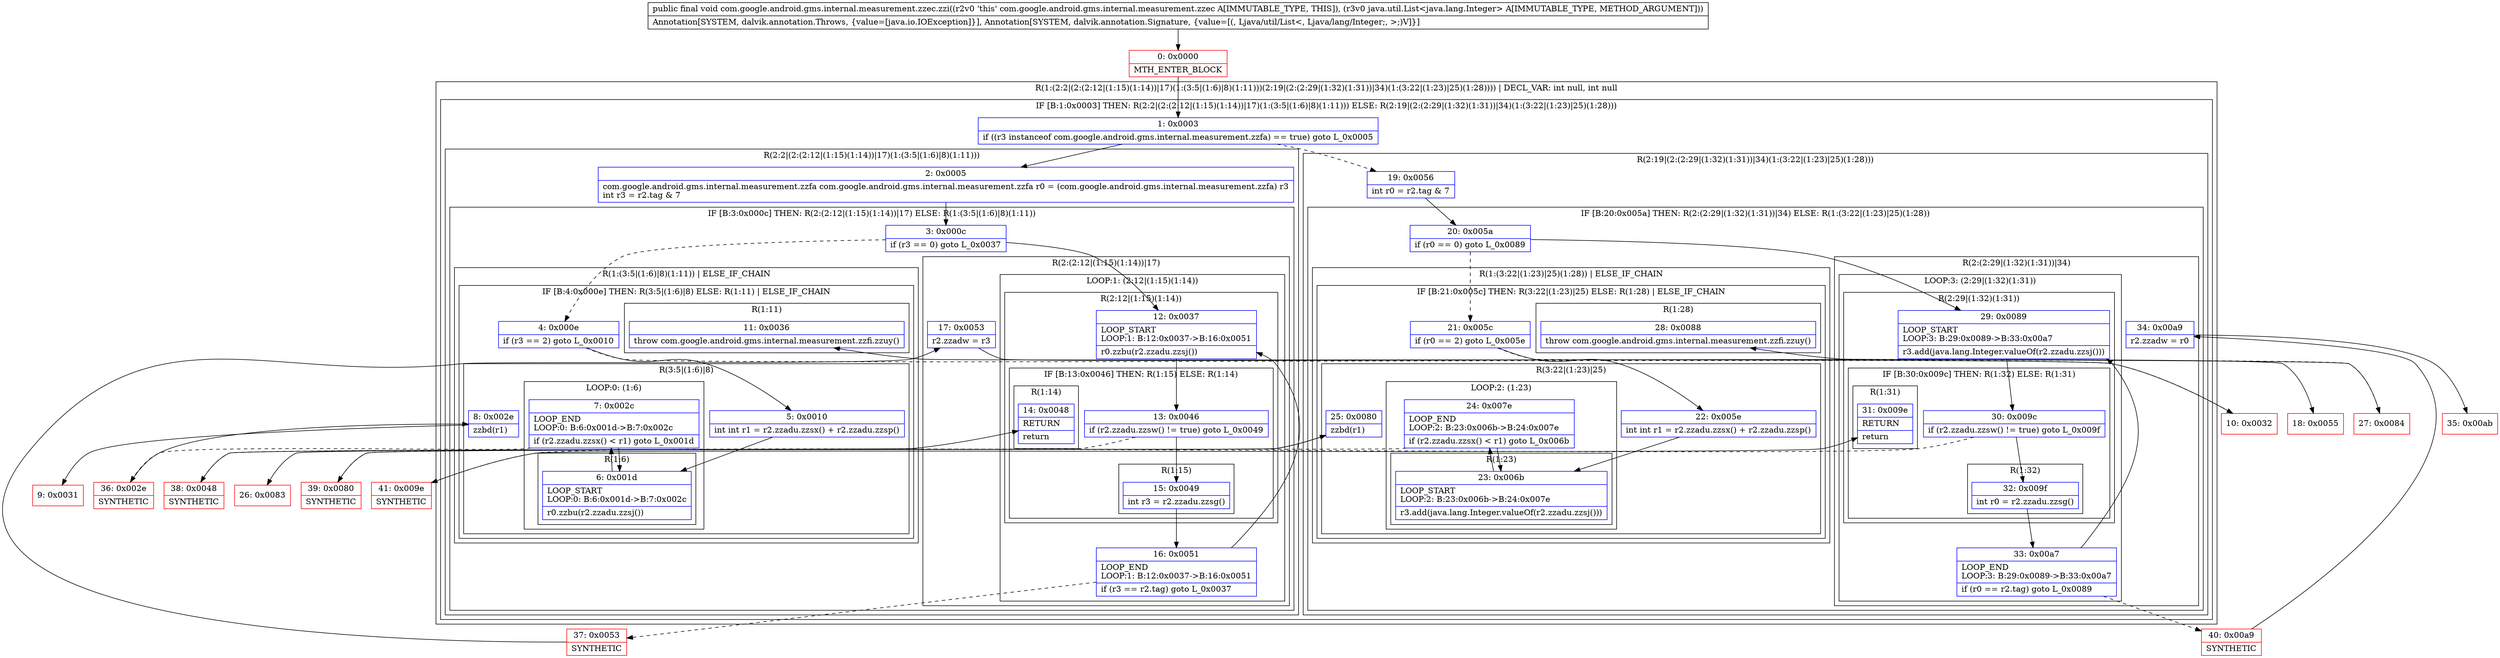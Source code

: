 digraph "CFG forcom.google.android.gms.internal.measurement.zzec.zzi(Ljava\/util\/List;)V" {
subgraph cluster_Region_776550775 {
label = "R(1:(2:2|(2:(2:12|(1:15)(1:14))|17)(1:(3:5|(1:6)|8)(1:11)))(2:19|(2:(2:29|(1:32)(1:31))|34)(1:(3:22|(1:23)|25)(1:28)))) | DECL_VAR: int null, int null\l";
node [shape=record,color=blue];
subgraph cluster_IfRegion_735775345 {
label = "IF [B:1:0x0003] THEN: R(2:2|(2:(2:12|(1:15)(1:14))|17)(1:(3:5|(1:6)|8)(1:11))) ELSE: R(2:19|(2:(2:29|(1:32)(1:31))|34)(1:(3:22|(1:23)|25)(1:28)))";
node [shape=record,color=blue];
Node_1 [shape=record,label="{1\:\ 0x0003|if ((r3 instanceof com.google.android.gms.internal.measurement.zzfa) == true) goto L_0x0005\l}"];
subgraph cluster_Region_575501467 {
label = "R(2:2|(2:(2:12|(1:15)(1:14))|17)(1:(3:5|(1:6)|8)(1:11)))";
node [shape=record,color=blue];
Node_2 [shape=record,label="{2\:\ 0x0005|com.google.android.gms.internal.measurement.zzfa com.google.android.gms.internal.measurement.zzfa r0 = (com.google.android.gms.internal.measurement.zzfa) r3\lint r3 = r2.tag & 7\l}"];
subgraph cluster_IfRegion_251977681 {
label = "IF [B:3:0x000c] THEN: R(2:(2:12|(1:15)(1:14))|17) ELSE: R(1:(3:5|(1:6)|8)(1:11))";
node [shape=record,color=blue];
Node_3 [shape=record,label="{3\:\ 0x000c|if (r3 == 0) goto L_0x0037\l}"];
subgraph cluster_Region_1353954686 {
label = "R(2:(2:12|(1:15)(1:14))|17)";
node [shape=record,color=blue];
subgraph cluster_LoopRegion_2044725188 {
label = "LOOP:1: (2:12|(1:15)(1:14))";
node [shape=record,color=blue];
Node_16 [shape=record,label="{16\:\ 0x0051|LOOP_END\lLOOP:1: B:12:0x0037\-\>B:16:0x0051\l|if (r3 == r2.tag) goto L_0x0037\l}"];
subgraph cluster_Region_942773835 {
label = "R(2:12|(1:15)(1:14))";
node [shape=record,color=blue];
Node_12 [shape=record,label="{12\:\ 0x0037|LOOP_START\lLOOP:1: B:12:0x0037\-\>B:16:0x0051\l|r0.zzbu(r2.zzadu.zzsj())\l}"];
subgraph cluster_IfRegion_222717717 {
label = "IF [B:13:0x0046] THEN: R(1:15) ELSE: R(1:14)";
node [shape=record,color=blue];
Node_13 [shape=record,label="{13\:\ 0x0046|if (r2.zzadu.zzsw() != true) goto L_0x0049\l}"];
subgraph cluster_Region_1913904727 {
label = "R(1:15)";
node [shape=record,color=blue];
Node_15 [shape=record,label="{15\:\ 0x0049|int r3 = r2.zzadu.zzsg()\l}"];
}
subgraph cluster_Region_1376675799 {
label = "R(1:14)";
node [shape=record,color=blue];
Node_14 [shape=record,label="{14\:\ 0x0048|RETURN\l|return\l}"];
}
}
}
}
Node_17 [shape=record,label="{17\:\ 0x0053|r2.zzadw = r3\l}"];
}
subgraph cluster_Region_896237152 {
label = "R(1:(3:5|(1:6)|8)(1:11)) | ELSE_IF_CHAIN\l";
node [shape=record,color=blue];
subgraph cluster_IfRegion_1185188614 {
label = "IF [B:4:0x000e] THEN: R(3:5|(1:6)|8) ELSE: R(1:11) | ELSE_IF_CHAIN\l";
node [shape=record,color=blue];
Node_4 [shape=record,label="{4\:\ 0x000e|if (r3 == 2) goto L_0x0010\l}"];
subgraph cluster_Region_850262229 {
label = "R(3:5|(1:6)|8)";
node [shape=record,color=blue];
Node_5 [shape=record,label="{5\:\ 0x0010|int int r1 = r2.zzadu.zzsx() + r2.zzadu.zzsp()\l}"];
subgraph cluster_LoopRegion_1579182513 {
label = "LOOP:0: (1:6)";
node [shape=record,color=blue];
Node_7 [shape=record,label="{7\:\ 0x002c|LOOP_END\lLOOP:0: B:6:0x001d\-\>B:7:0x002c\l|if (r2.zzadu.zzsx() \< r1) goto L_0x001d\l}"];
subgraph cluster_Region_830951406 {
label = "R(1:6)";
node [shape=record,color=blue];
Node_6 [shape=record,label="{6\:\ 0x001d|LOOP_START\lLOOP:0: B:6:0x001d\-\>B:7:0x002c\l|r0.zzbu(r2.zzadu.zzsj())\l}"];
}
}
Node_8 [shape=record,label="{8\:\ 0x002e|zzbd(r1)\l}"];
}
subgraph cluster_Region_1175482942 {
label = "R(1:11)";
node [shape=record,color=blue];
Node_11 [shape=record,label="{11\:\ 0x0036|throw com.google.android.gms.internal.measurement.zzfi.zzuy()\l}"];
}
}
}
}
}
subgraph cluster_Region_797467946 {
label = "R(2:19|(2:(2:29|(1:32)(1:31))|34)(1:(3:22|(1:23)|25)(1:28)))";
node [shape=record,color=blue];
Node_19 [shape=record,label="{19\:\ 0x0056|int r0 = r2.tag & 7\l}"];
subgraph cluster_IfRegion_1438910957 {
label = "IF [B:20:0x005a] THEN: R(2:(2:29|(1:32)(1:31))|34) ELSE: R(1:(3:22|(1:23)|25)(1:28))";
node [shape=record,color=blue];
Node_20 [shape=record,label="{20\:\ 0x005a|if (r0 == 0) goto L_0x0089\l}"];
subgraph cluster_Region_211994777 {
label = "R(2:(2:29|(1:32)(1:31))|34)";
node [shape=record,color=blue];
subgraph cluster_LoopRegion_2044472622 {
label = "LOOP:3: (2:29|(1:32)(1:31))";
node [shape=record,color=blue];
Node_33 [shape=record,label="{33\:\ 0x00a7|LOOP_END\lLOOP:3: B:29:0x0089\-\>B:33:0x00a7\l|if (r0 == r2.tag) goto L_0x0089\l}"];
subgraph cluster_Region_2018564902 {
label = "R(2:29|(1:32)(1:31))";
node [shape=record,color=blue];
Node_29 [shape=record,label="{29\:\ 0x0089|LOOP_START\lLOOP:3: B:29:0x0089\-\>B:33:0x00a7\l|r3.add(java.lang.Integer.valueOf(r2.zzadu.zzsj()))\l}"];
subgraph cluster_IfRegion_1505831716 {
label = "IF [B:30:0x009c] THEN: R(1:32) ELSE: R(1:31)";
node [shape=record,color=blue];
Node_30 [shape=record,label="{30\:\ 0x009c|if (r2.zzadu.zzsw() != true) goto L_0x009f\l}"];
subgraph cluster_Region_353483667 {
label = "R(1:32)";
node [shape=record,color=blue];
Node_32 [shape=record,label="{32\:\ 0x009f|int r0 = r2.zzadu.zzsg()\l}"];
}
subgraph cluster_Region_926402050 {
label = "R(1:31)";
node [shape=record,color=blue];
Node_31 [shape=record,label="{31\:\ 0x009e|RETURN\l|return\l}"];
}
}
}
}
Node_34 [shape=record,label="{34\:\ 0x00a9|r2.zzadw = r0\l}"];
}
subgraph cluster_Region_1928577880 {
label = "R(1:(3:22|(1:23)|25)(1:28)) | ELSE_IF_CHAIN\l";
node [shape=record,color=blue];
subgraph cluster_IfRegion_364343774 {
label = "IF [B:21:0x005c] THEN: R(3:22|(1:23)|25) ELSE: R(1:28) | ELSE_IF_CHAIN\l";
node [shape=record,color=blue];
Node_21 [shape=record,label="{21\:\ 0x005c|if (r0 == 2) goto L_0x005e\l}"];
subgraph cluster_Region_573923666 {
label = "R(3:22|(1:23)|25)";
node [shape=record,color=blue];
Node_22 [shape=record,label="{22\:\ 0x005e|int int r1 = r2.zzadu.zzsx() + r2.zzadu.zzsp()\l}"];
subgraph cluster_LoopRegion_979405732 {
label = "LOOP:2: (1:23)";
node [shape=record,color=blue];
Node_24 [shape=record,label="{24\:\ 0x007e|LOOP_END\lLOOP:2: B:23:0x006b\-\>B:24:0x007e\l|if (r2.zzadu.zzsx() \< r1) goto L_0x006b\l}"];
subgraph cluster_Region_201633739 {
label = "R(1:23)";
node [shape=record,color=blue];
Node_23 [shape=record,label="{23\:\ 0x006b|LOOP_START\lLOOP:2: B:23:0x006b\-\>B:24:0x007e\l|r3.add(java.lang.Integer.valueOf(r2.zzadu.zzsj()))\l}"];
}
}
Node_25 [shape=record,label="{25\:\ 0x0080|zzbd(r1)\l}"];
}
subgraph cluster_Region_1556888932 {
label = "R(1:28)";
node [shape=record,color=blue];
Node_28 [shape=record,label="{28\:\ 0x0088|throw com.google.android.gms.internal.measurement.zzfi.zzuy()\l}"];
}
}
}
}
}
}
}
Node_0 [shape=record,color=red,label="{0\:\ 0x0000|MTH_ENTER_BLOCK\l}"];
Node_9 [shape=record,color=red,label="{9\:\ 0x0031}"];
Node_10 [shape=record,color=red,label="{10\:\ 0x0032}"];
Node_18 [shape=record,color=red,label="{18\:\ 0x0055}"];
Node_26 [shape=record,color=red,label="{26\:\ 0x0083}"];
Node_27 [shape=record,color=red,label="{27\:\ 0x0084}"];
Node_35 [shape=record,color=red,label="{35\:\ 0x00ab}"];
Node_36 [shape=record,color=red,label="{36\:\ 0x002e|SYNTHETIC\l}"];
Node_37 [shape=record,color=red,label="{37\:\ 0x0053|SYNTHETIC\l}"];
Node_38 [shape=record,color=red,label="{38\:\ 0x0048|SYNTHETIC\l}"];
Node_39 [shape=record,color=red,label="{39\:\ 0x0080|SYNTHETIC\l}"];
Node_40 [shape=record,color=red,label="{40\:\ 0x00a9|SYNTHETIC\l}"];
Node_41 [shape=record,color=red,label="{41\:\ 0x009e|SYNTHETIC\l}"];
MethodNode[shape=record,label="{public final void com.google.android.gms.internal.measurement.zzec.zzi((r2v0 'this' com.google.android.gms.internal.measurement.zzec A[IMMUTABLE_TYPE, THIS]), (r3v0 java.util.List\<java.lang.Integer\> A[IMMUTABLE_TYPE, METHOD_ARGUMENT]))  | Annotation[SYSTEM, dalvik.annotation.Throws, \{value=[java.io.IOException]\}], Annotation[SYSTEM, dalvik.annotation.Signature, \{value=[(, Ljava\/util\/List\<, Ljava\/lang\/Integer;, \>;)V]\}]\l}"];
MethodNode -> Node_0;
Node_1 -> Node_2;
Node_1 -> Node_19[style=dashed];
Node_2 -> Node_3;
Node_3 -> Node_4[style=dashed];
Node_3 -> Node_12;
Node_16 -> Node_12;
Node_16 -> Node_37[style=dashed];
Node_12 -> Node_13;
Node_13 -> Node_15;
Node_13 -> Node_38[style=dashed];
Node_15 -> Node_16;
Node_17 -> Node_18;
Node_4 -> Node_5;
Node_4 -> Node_10[style=dashed];
Node_5 -> Node_6;
Node_7 -> Node_6;
Node_7 -> Node_36[style=dashed];
Node_6 -> Node_7;
Node_8 -> Node_9;
Node_19 -> Node_20;
Node_20 -> Node_21[style=dashed];
Node_20 -> Node_29;
Node_33 -> Node_29;
Node_33 -> Node_40[style=dashed];
Node_29 -> Node_30;
Node_30 -> Node_32;
Node_30 -> Node_41[style=dashed];
Node_32 -> Node_33;
Node_34 -> Node_35;
Node_21 -> Node_22;
Node_21 -> Node_27[style=dashed];
Node_22 -> Node_23;
Node_24 -> Node_23;
Node_24 -> Node_39[style=dashed];
Node_23 -> Node_24;
Node_25 -> Node_26;
Node_0 -> Node_1;
Node_10 -> Node_11;
Node_27 -> Node_28;
Node_36 -> Node_8;
Node_37 -> Node_17;
Node_38 -> Node_14;
Node_39 -> Node_25;
Node_40 -> Node_34;
Node_41 -> Node_31;
}

